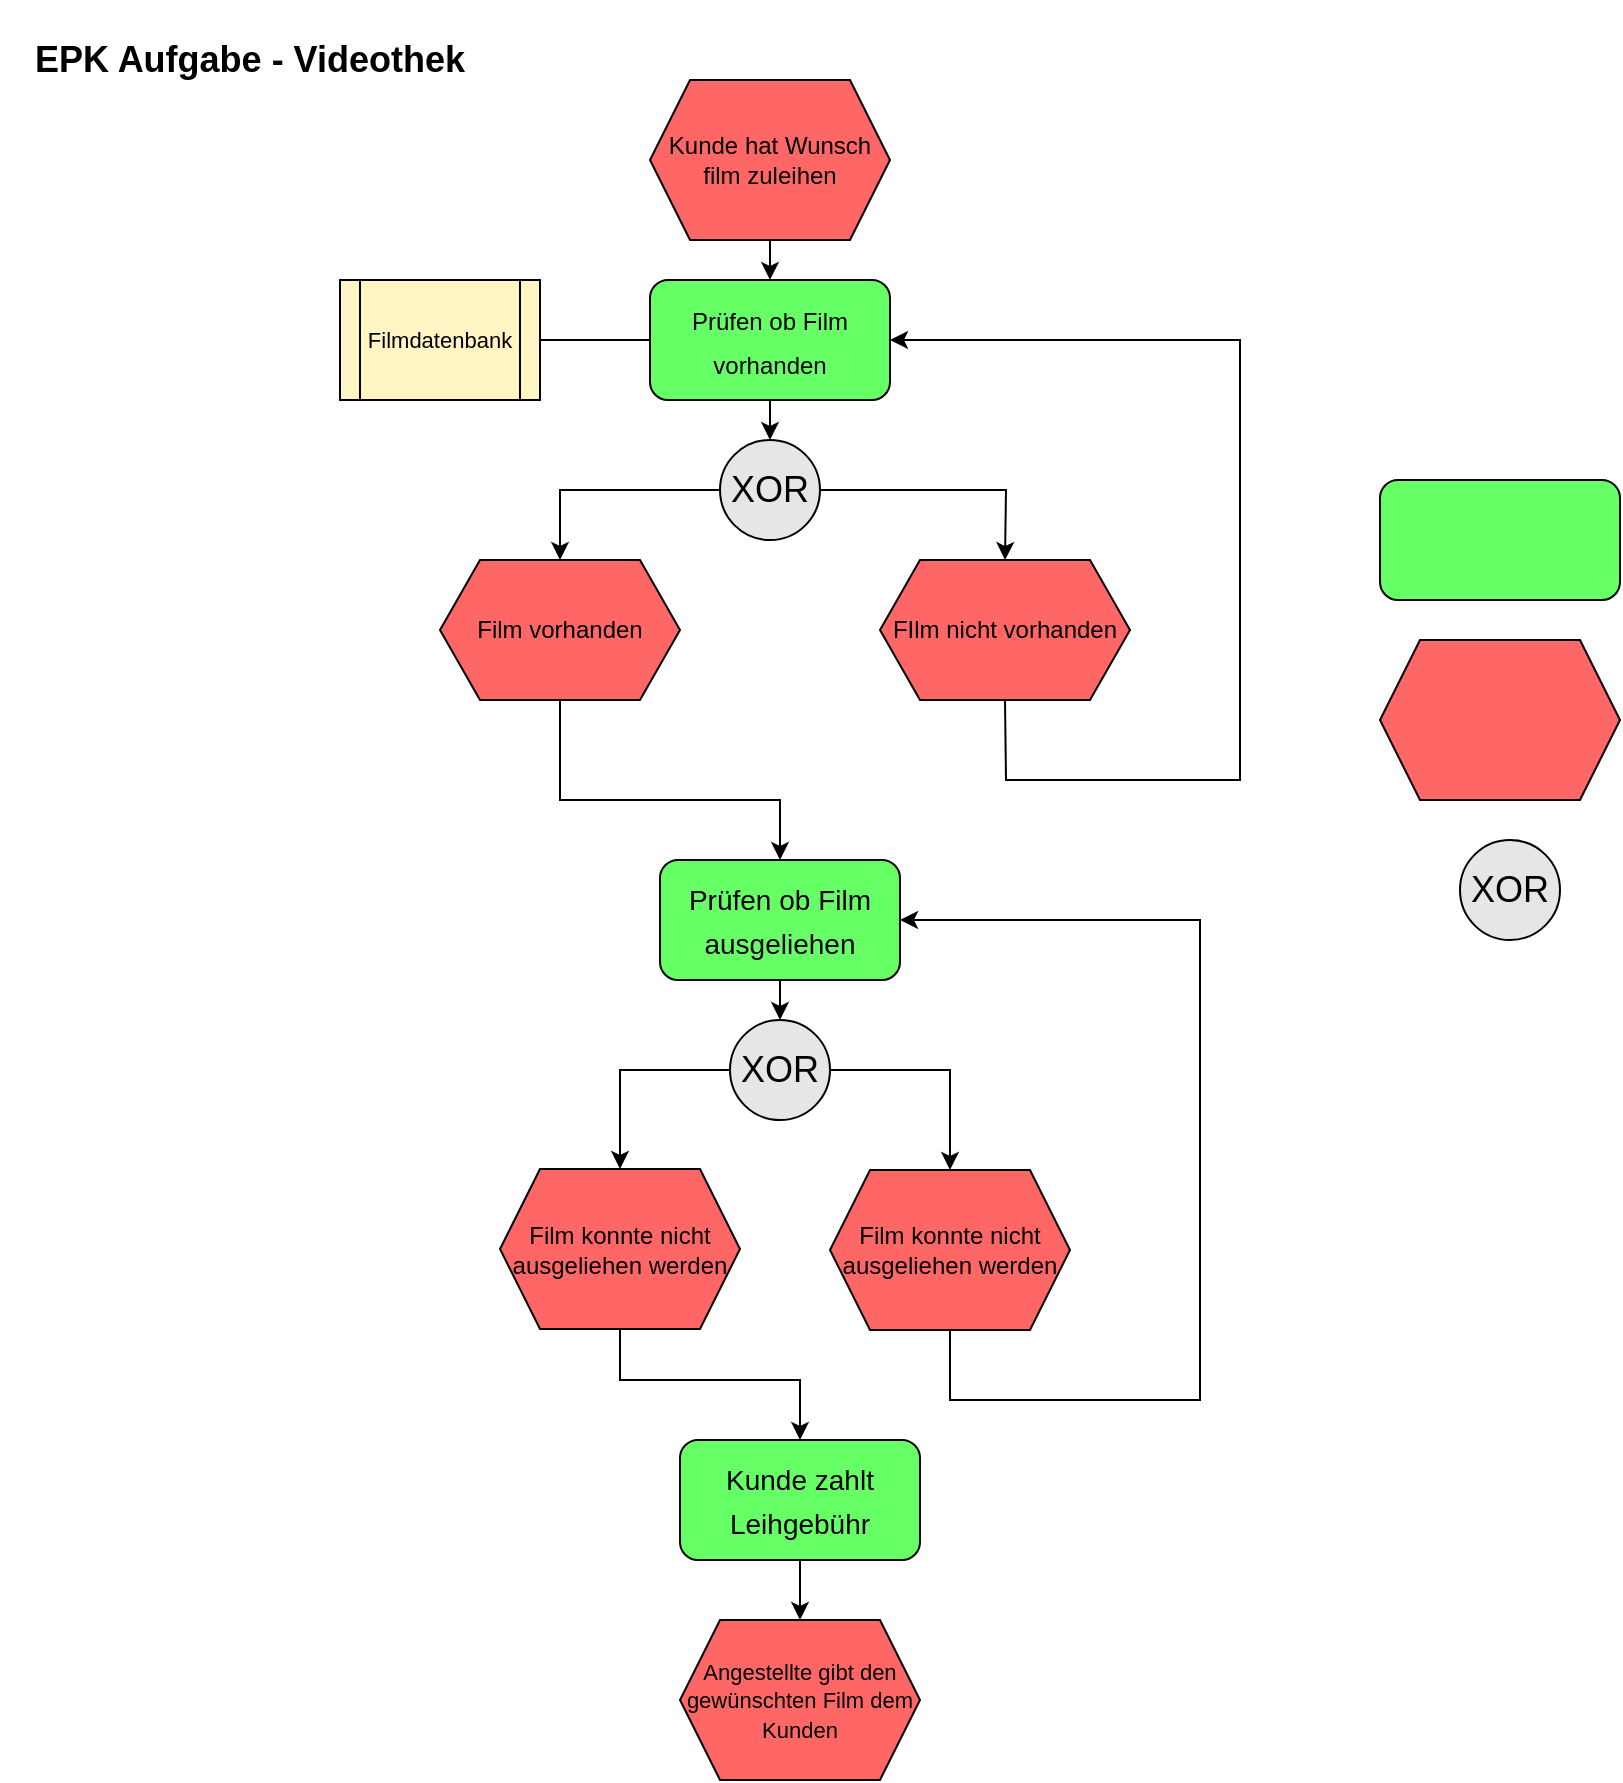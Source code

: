 <mxfile version="20.3.0" type="device"><diagram id="O3PmrtopbMdZMAYW16bD" name="Seite-1"><mxGraphModel dx="1965" dy="1076" grid="1" gridSize="10" guides="1" tooltips="1" connect="1" arrows="1" fold="1" page="1" pageScale="1" pageWidth="827" pageHeight="1169" math="0" shadow="0"><root><mxCell id="0"/><mxCell id="1" parent="0"/><mxCell id="fw2vyFaIkM8Z8PduPmGu-1" value="Kunde hat Wunsch film zuleihen" style="shape=hexagon;perimeter=hexagonPerimeter2;whiteSpace=wrap;html=1;fixedSize=1;fillColor=#FF6666;" vertex="1" parent="1"><mxGeometry x="325" y="40" width="120" height="80" as="geometry"/></mxCell><mxCell id="fw2vyFaIkM8Z8PduPmGu-2" value="" style="shape=hexagon;perimeter=hexagonPerimeter2;whiteSpace=wrap;html=1;fixedSize=1;fillColor=#FF6666;" vertex="1" parent="1"><mxGeometry x="690" y="320" width="120" height="80" as="geometry"/></mxCell><mxCell id="fw2vyFaIkM8Z8PduPmGu-3" value="&lt;font style=&quot;font-size: 18px;&quot;&gt;&lt;b&gt;EPK Aufgabe - Videothek&lt;/b&gt;&lt;/font&gt;" style="text;html=1;strokeColor=none;fillColor=none;align=center;verticalAlign=middle;whiteSpace=wrap;rounded=0;" vertex="1" parent="1"><mxGeometry width="250" height="60" as="geometry"/></mxCell><mxCell id="fw2vyFaIkM8Z8PduPmGu-7" value="" style="rounded=1;whiteSpace=wrap;html=1;fontSize=18;fillColor=#66FF66;" vertex="1" parent="1"><mxGeometry x="690" y="240" width="120" height="60" as="geometry"/></mxCell><mxCell id="fw2vyFaIkM8Z8PduPmGu-8" value="&lt;font style=&quot;font-size: 12px;&quot;&gt;Prüfen ob Film vorhanden&lt;/font&gt;" style="rounded=1;whiteSpace=wrap;html=1;fontSize=18;fillColor=#66FF66;" vertex="1" parent="1"><mxGeometry x="325" y="140" width="120" height="60" as="geometry"/></mxCell><mxCell id="fw2vyFaIkM8Z8PduPmGu-12" value="" style="endArrow=classic;html=1;rounded=0;fontSize=18;exitX=0.5;exitY=1;exitDx=0;exitDy=0;entryX=0.5;entryY=0;entryDx=0;entryDy=0;" edge="1" parent="1" source="fw2vyFaIkM8Z8PduPmGu-1" target="fw2vyFaIkM8Z8PduPmGu-8"><mxGeometry width="50" height="50" relative="1" as="geometry"><mxPoint x="490" y="280" as="sourcePoint"/><mxPoint x="385" y="160" as="targetPoint"/></mxGeometry></mxCell><mxCell id="fw2vyFaIkM8Z8PduPmGu-13" value="FIlm nicht vorhanden" style="shape=hexagon;perimeter=hexagonPerimeter2;whiteSpace=wrap;html=1;fixedSize=1;fillColor=#FF6666;" vertex="1" parent="1"><mxGeometry x="440" y="280" width="125" height="70" as="geometry"/></mxCell><mxCell id="fw2vyFaIkM8Z8PduPmGu-19" value="XOR" style="ellipse;whiteSpace=wrap;html=1;aspect=fixed;fontSize=18;fillColor=#E6E6E6;" vertex="1" parent="1"><mxGeometry x="730" y="420" width="50" height="50" as="geometry"/></mxCell><mxCell id="fw2vyFaIkM8Z8PduPmGu-21" value="&lt;font style=&quot;font-size: 14px;&quot;&gt;Prüfen ob Film ausgeliehen&lt;/font&gt;" style="rounded=1;whiteSpace=wrap;html=1;fontSize=18;fillColor=#66FF66;" vertex="1" parent="1"><mxGeometry x="330" y="430" width="120" height="60" as="geometry"/></mxCell><mxCell id="fw2vyFaIkM8Z8PduPmGu-23" value="XOR" style="ellipse;whiteSpace=wrap;html=1;aspect=fixed;fontSize=18;fillColor=#E6E6E6;" vertex="1" parent="1"><mxGeometry x="360" y="220" width="50" height="50" as="geometry"/></mxCell><mxCell id="fw2vyFaIkM8Z8PduPmGu-24" value="" style="endArrow=classic;html=1;rounded=0;fontSize=14;exitX=0.5;exitY=1;exitDx=0;exitDy=0;entryX=0.5;entryY=0;entryDx=0;entryDy=0;" edge="1" parent="1" source="fw2vyFaIkM8Z8PduPmGu-8" target="fw2vyFaIkM8Z8PduPmGu-23"><mxGeometry width="50" height="50" relative="1" as="geometry"><mxPoint x="500" y="410" as="sourcePoint"/><mxPoint x="550" y="360" as="targetPoint"/></mxGeometry></mxCell><mxCell id="fw2vyFaIkM8Z8PduPmGu-25" value="Film vorhanden" style="shape=hexagon;perimeter=hexagonPerimeter2;whiteSpace=wrap;html=1;fixedSize=1;fillColor=#FF6666;" vertex="1" parent="1"><mxGeometry x="220" y="280" width="120" height="70" as="geometry"/></mxCell><mxCell id="fw2vyFaIkM8Z8PduPmGu-27" value="" style="endArrow=classic;html=1;rounded=0;fontSize=14;exitX=1;exitY=0.5;exitDx=0;exitDy=0;entryX=0.5;entryY=0;entryDx=0;entryDy=0;" edge="1" parent="1" source="fw2vyFaIkM8Z8PduPmGu-23" target="fw2vyFaIkM8Z8PduPmGu-13"><mxGeometry width="50" height="50" relative="1" as="geometry"><mxPoint x="500" y="420" as="sourcePoint"/><mxPoint x="520" y="260" as="targetPoint"/><Array as="points"><mxPoint x="503" y="245"/></Array></mxGeometry></mxCell><mxCell id="fw2vyFaIkM8Z8PduPmGu-28" value="" style="endArrow=classic;html=1;rounded=0;fontSize=14;exitX=0.5;exitY=1;exitDx=0;exitDy=0;entryX=1;entryY=0.5;entryDx=0;entryDy=0;" edge="1" parent="1" source="fw2vyFaIkM8Z8PduPmGu-13" target="fw2vyFaIkM8Z8PduPmGu-8"><mxGeometry width="50" height="50" relative="1" as="geometry"><mxPoint x="500" y="420" as="sourcePoint"/><mxPoint x="590" y="50" as="targetPoint"/><Array as="points"><mxPoint x="503" y="390"/><mxPoint x="620" y="390"/><mxPoint x="620" y="170"/></Array></mxGeometry></mxCell><mxCell id="fw2vyFaIkM8Z8PduPmGu-29" value="" style="endArrow=classic;html=1;rounded=0;fontSize=14;exitX=0;exitY=0.5;exitDx=0;exitDy=0;entryX=0.5;entryY=0;entryDx=0;entryDy=0;" edge="1" parent="1" source="fw2vyFaIkM8Z8PduPmGu-23" target="fw2vyFaIkM8Z8PduPmGu-25"><mxGeometry width="50" height="50" relative="1" as="geometry"><mxPoint x="500" y="420" as="sourcePoint"/><mxPoint x="270" y="260" as="targetPoint"/><Array as="points"><mxPoint x="280" y="245"/></Array></mxGeometry></mxCell><mxCell id="fw2vyFaIkM8Z8PduPmGu-30" value="" style="endArrow=classic;html=1;rounded=0;fontSize=14;exitX=0.5;exitY=1;exitDx=0;exitDy=0;entryX=0.5;entryY=0;entryDx=0;entryDy=0;" edge="1" parent="1" source="fw2vyFaIkM8Z8PduPmGu-25" target="fw2vyFaIkM8Z8PduPmGu-21"><mxGeometry width="50" height="50" relative="1" as="geometry"><mxPoint x="500" y="420" as="sourcePoint"/><mxPoint x="390" y="420" as="targetPoint"/><Array as="points"><mxPoint x="280" y="400"/><mxPoint x="390" y="400"/></Array></mxGeometry></mxCell><mxCell id="fw2vyFaIkM8Z8PduPmGu-31" value="XOR" style="ellipse;whiteSpace=wrap;html=1;aspect=fixed;fontSize=18;fillColor=#E6E6E6;" vertex="1" parent="1"><mxGeometry x="365" y="510" width="50" height="50" as="geometry"/></mxCell><mxCell id="fw2vyFaIkM8Z8PduPmGu-32" value="" style="endArrow=classic;html=1;rounded=0;fontSize=14;exitX=0.5;exitY=1;exitDx=0;exitDy=0;" edge="1" parent="1" source="fw2vyFaIkM8Z8PduPmGu-21"><mxGeometry width="50" height="50" relative="1" as="geometry"><mxPoint x="500" y="420" as="sourcePoint"/><mxPoint x="390" y="510" as="targetPoint"/></mxGeometry></mxCell><mxCell id="fw2vyFaIkM8Z8PduPmGu-33" value="Film konnte nicht ausgeliehen werden" style="shape=hexagon;perimeter=hexagonPerimeter2;whiteSpace=wrap;html=1;fixedSize=1;fillColor=#FF6666;" vertex="1" parent="1"><mxGeometry x="415" y="585" width="120" height="80" as="geometry"/></mxCell><mxCell id="fw2vyFaIkM8Z8PduPmGu-34" value="Film konnte nicht ausgeliehen werden" style="shape=hexagon;perimeter=hexagonPerimeter2;whiteSpace=wrap;html=1;fixedSize=1;fillColor=#FF6666;" vertex="1" parent="1"><mxGeometry x="250" y="584.5" width="120" height="80" as="geometry"/></mxCell><mxCell id="fw2vyFaIkM8Z8PduPmGu-35" value="" style="endArrow=classic;html=1;rounded=0;fontSize=14;exitX=1;exitY=0.5;exitDx=0;exitDy=0;entryX=0.5;entryY=0;entryDx=0;entryDy=0;" edge="1" parent="1" source="fw2vyFaIkM8Z8PduPmGu-31" target="fw2vyFaIkM8Z8PduPmGu-33"><mxGeometry width="50" height="50" relative="1" as="geometry"><mxPoint x="500" y="420" as="sourcePoint"/><mxPoint x="550" y="370" as="targetPoint"/><Array as="points"><mxPoint x="475" y="535"/></Array></mxGeometry></mxCell><mxCell id="fw2vyFaIkM8Z8PduPmGu-36" value="" style="endArrow=classic;html=1;rounded=0;fontSize=14;exitX=0.5;exitY=1;exitDx=0;exitDy=0;entryX=1;entryY=0.5;entryDx=0;entryDy=0;" edge="1" parent="1" source="fw2vyFaIkM8Z8PduPmGu-33" target="fw2vyFaIkM8Z8PduPmGu-21"><mxGeometry width="50" height="50" relative="1" as="geometry"><mxPoint x="500" y="410" as="sourcePoint"/><mxPoint x="600" y="450" as="targetPoint"/><Array as="points"><mxPoint x="475" y="700"/><mxPoint x="600" y="700"/><mxPoint x="600" y="460"/></Array></mxGeometry></mxCell><mxCell id="fw2vyFaIkM8Z8PduPmGu-37" value="" style="endArrow=classic;html=1;rounded=0;fontSize=14;exitX=0;exitY=0.5;exitDx=0;exitDy=0;entryX=0.5;entryY=0;entryDx=0;entryDy=0;" edge="1" parent="1" source="fw2vyFaIkM8Z8PduPmGu-31" target="fw2vyFaIkM8Z8PduPmGu-34"><mxGeometry width="50" height="50" relative="1" as="geometry"><mxPoint x="500" y="540" as="sourcePoint"/><mxPoint x="280" y="570" as="targetPoint"/><Array as="points"><mxPoint x="310" y="535"/></Array></mxGeometry></mxCell><mxCell id="fw2vyFaIkM8Z8PduPmGu-38" value="" style="endArrow=classic;html=1;rounded=0;fontSize=14;exitX=0.5;exitY=1;exitDx=0;exitDy=0;" edge="1" parent="1" source="fw2vyFaIkM8Z8PduPmGu-34"><mxGeometry width="50" height="50" relative="1" as="geometry"><mxPoint x="310" y="670" as="sourcePoint"/><mxPoint x="400" y="720" as="targetPoint"/><Array as="points"><mxPoint x="310" y="690"/><mxPoint x="400" y="690"/></Array></mxGeometry></mxCell><mxCell id="fw2vyFaIkM8Z8PduPmGu-39" value="&lt;font style=&quot;font-size: 14px;&quot;&gt;Kunde zahlt Leihgebühr&lt;/font&gt;" style="rounded=1;whiteSpace=wrap;html=1;fontSize=18;fillColor=#66FF66;" vertex="1" parent="1"><mxGeometry x="340" y="720" width="120" height="60" as="geometry"/></mxCell><mxCell id="fw2vyFaIkM8Z8PduPmGu-40" value="&lt;font style=&quot;font-size: 11px;&quot;&gt;Angestellte gibt den gewünschten Film dem Kunden&lt;/font&gt;" style="shape=hexagon;perimeter=hexagonPerimeter2;whiteSpace=wrap;html=1;fixedSize=1;fillColor=#FF6666;" vertex="1" parent="1"><mxGeometry x="340" y="810" width="120" height="80" as="geometry"/></mxCell><mxCell id="fw2vyFaIkM8Z8PduPmGu-41" value="" style="endArrow=classic;html=1;rounded=0;fontSize=14;exitX=0.5;exitY=1;exitDx=0;exitDy=0;entryX=0.5;entryY=0;entryDx=0;entryDy=0;" edge="1" parent="1" source="fw2vyFaIkM8Z8PduPmGu-39" target="fw2vyFaIkM8Z8PduPmGu-40"><mxGeometry width="50" height="50" relative="1" as="geometry"><mxPoint x="500" y="750" as="sourcePoint"/><mxPoint x="400" y="810" as="targetPoint"/></mxGeometry></mxCell><mxCell id="fw2vyFaIkM8Z8PduPmGu-42" value="Filmdatenbank" style="shape=process;whiteSpace=wrap;html=1;backgroundOutline=1;fontSize=11;fillColor=#FFF4C3;" vertex="1" parent="1"><mxGeometry x="170" y="140" width="100" height="60" as="geometry"/></mxCell><mxCell id="fw2vyFaIkM8Z8PduPmGu-43" value="" style="endArrow=none;html=1;rounded=0;fontSize=11;entryX=1;entryY=0.5;entryDx=0;entryDy=0;exitX=0;exitY=0.5;exitDx=0;exitDy=0;" edge="1" parent="1" source="fw2vyFaIkM8Z8PduPmGu-8" target="fw2vyFaIkM8Z8PduPmGu-42"><mxGeometry width="50" height="50" relative="1" as="geometry"><mxPoint x="550" y="620" as="sourcePoint"/><mxPoint x="600" y="570" as="targetPoint"/></mxGeometry></mxCell></root></mxGraphModel></diagram></mxfile>